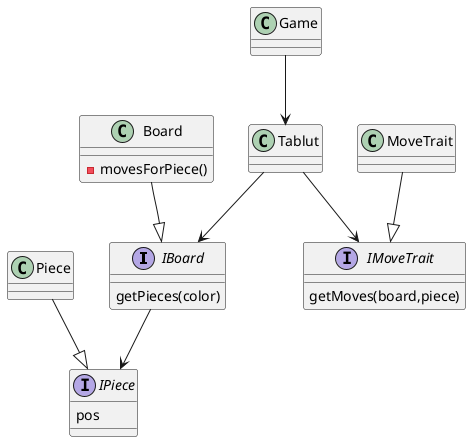 @startuml

interface IBoard {
    getPieces(color)
}

interface IMoveTrait {
    getMoves(board,piece)
}

interface IPiece {
    pos
}


class MoveTrait {
}

class Board {
    - movesForPiece()
}

class Game {
}

class Tablut {
}

class Piece {
}


MoveTrait --|> IMoveTrait

Board --|> IBoard
IBoard --> IPiece

Piece --|> IPiece

Game --> Tablut
Tablut --> IBoard
Tablut --> IMoveTrait


@enduml

